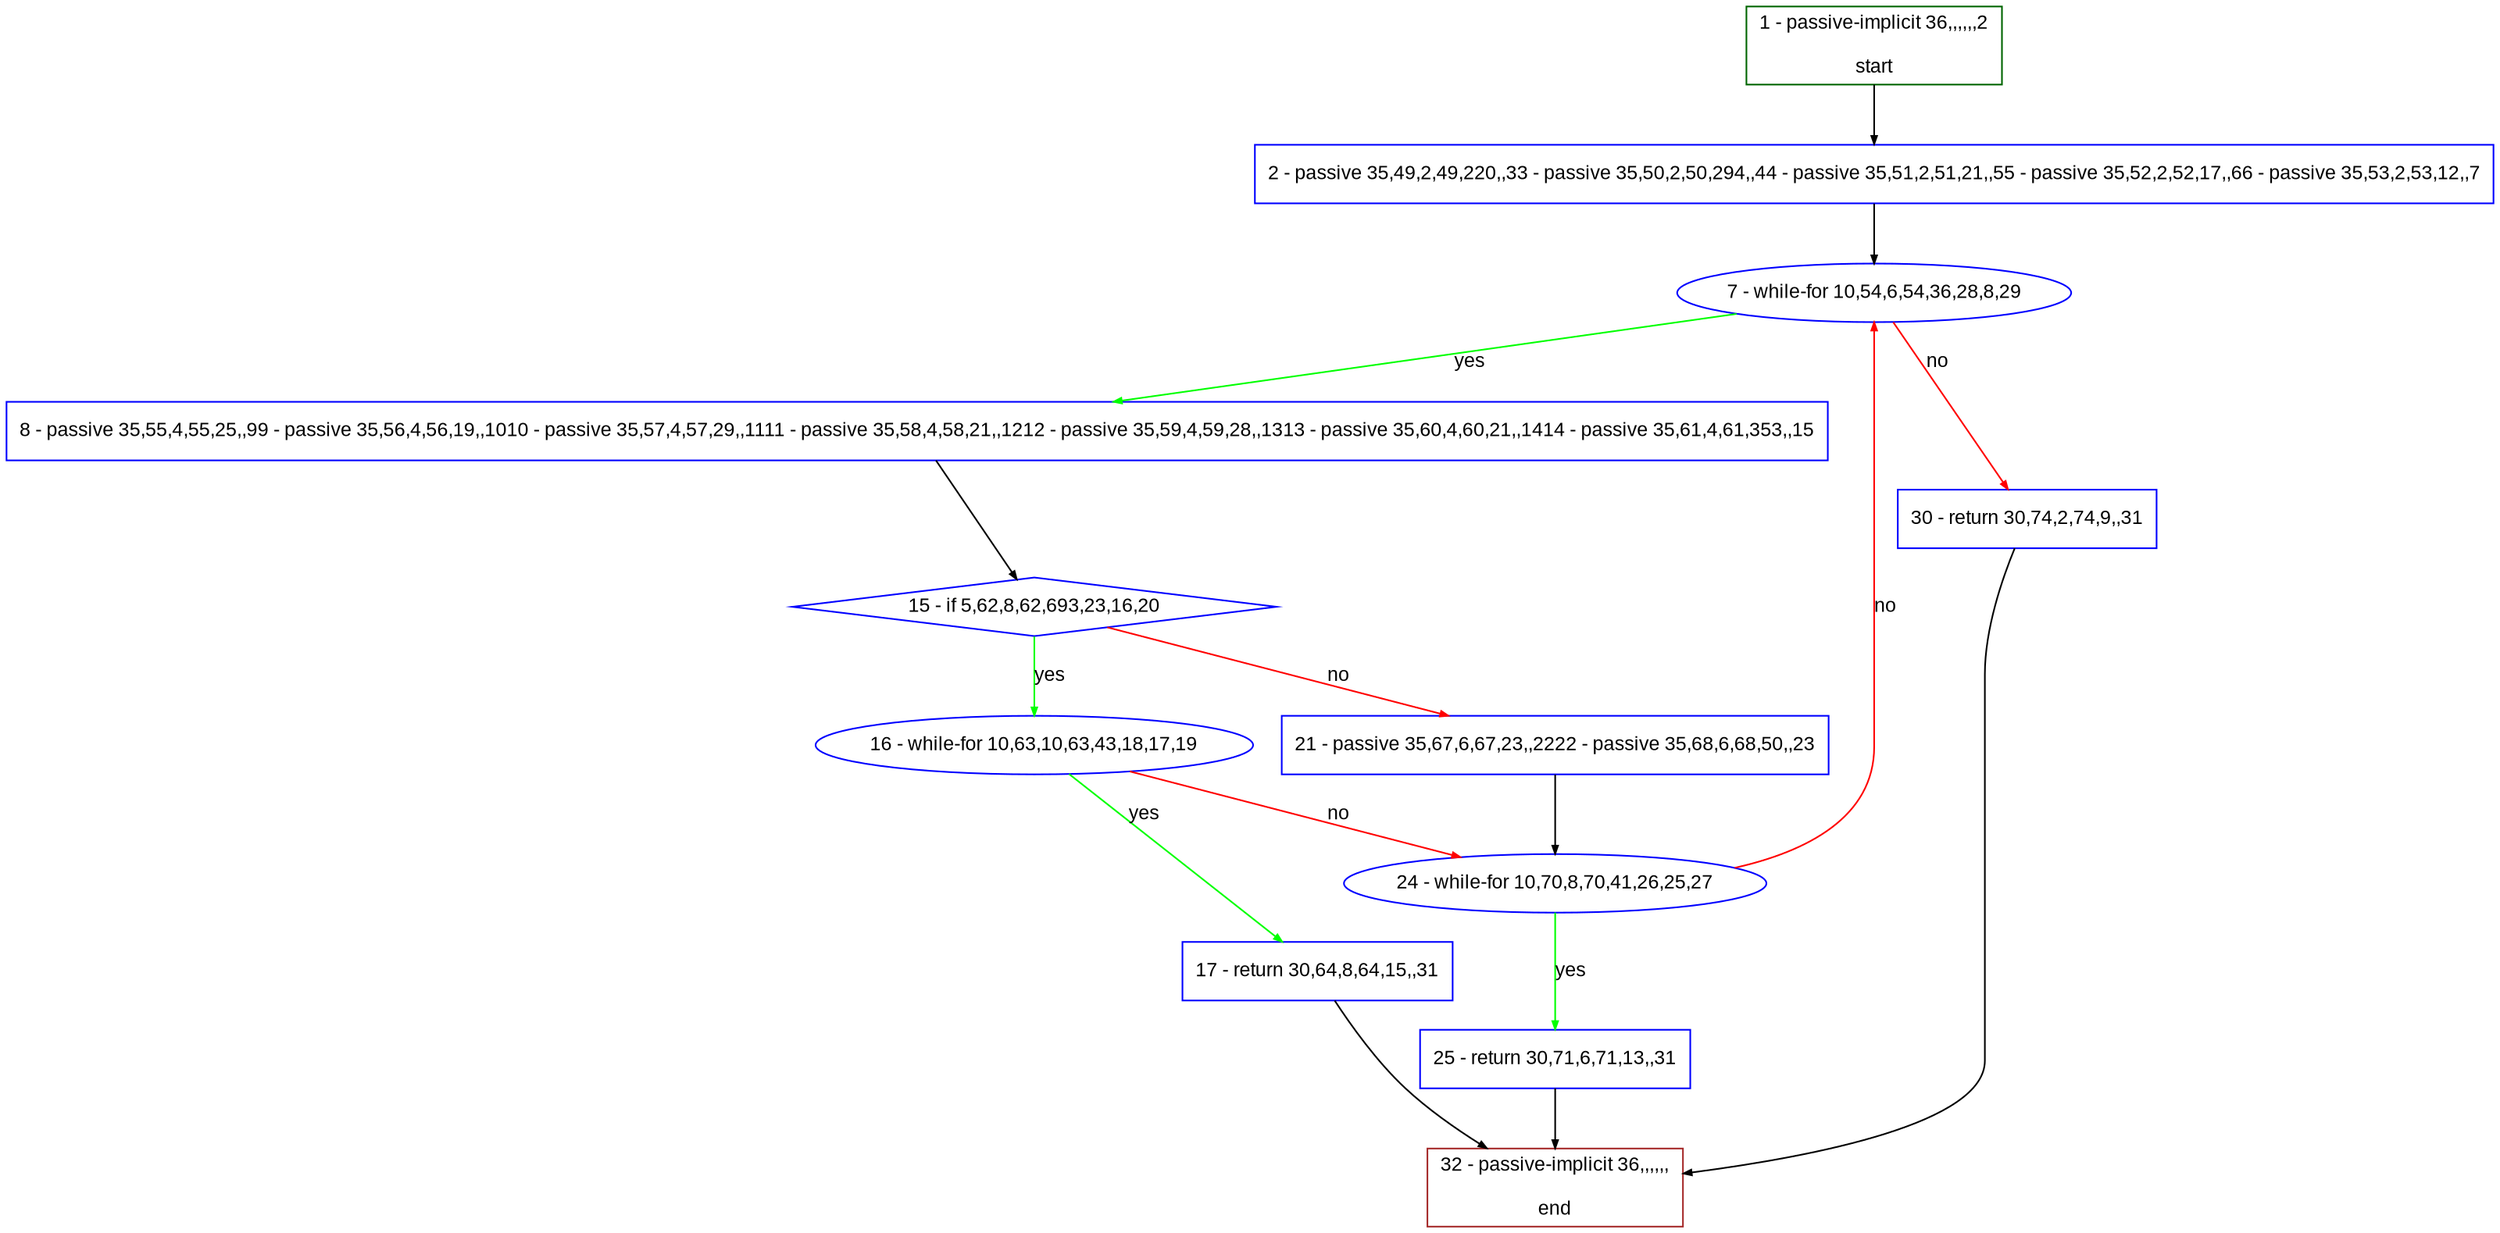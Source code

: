 digraph "" {
  graph [pack="true", label="", fontsize="12", packmode="clust", fontname="Arial", fillcolor="#FFFFCC", bgcolor="white", style="rounded,filled", compound="true"];
  node [node_initialized="no", label="", color="grey", fontsize="12", fillcolor="white", fontname="Arial", style="filled", shape="rectangle", compound="true", fixedsize="false"];
  edge [fontcolor="black", arrowhead="normal", arrowtail="none", arrowsize="0.5", ltail="", label="", color="black", fontsize="12", lhead="", fontname="Arial", dir="forward", compound="true"];
  __N1 [label="2 - passive 35,49,2,49,220,,33 - passive 35,50,2,50,294,,44 - passive 35,51,2,51,21,,55 - passive 35,52,2,52,17,,66 - passive 35,53,2,53,12,,7", color="#0000ff", fillcolor="#ffffff", style="filled", shape="box"];
  __N2 [label="1 - passive-implicit 36,,,,,,2\n\nstart", color="#006400", fillcolor="#ffffff", style="filled", shape="box"];
  __N3 [label="7 - while-for 10,54,6,54,36,28,8,29", color="#0000ff", fillcolor="#ffffff", style="filled", shape="oval"];
  __N4 [label="8 - passive 35,55,4,55,25,,99 - passive 35,56,4,56,19,,1010 - passive 35,57,4,57,29,,1111 - passive 35,58,4,58,21,,1212 - passive 35,59,4,59,28,,1313 - passive 35,60,4,60,21,,1414 - passive 35,61,4,61,353,,15", color="#0000ff", fillcolor="#ffffff", style="filled", shape="box"];
  __N5 [label="30 - return 30,74,2,74,9,,31", color="#0000ff", fillcolor="#ffffff", style="filled", shape="box"];
  __N6 [label="15 - if 5,62,8,62,693,23,16,20", color="#0000ff", fillcolor="#ffffff", style="filled", shape="diamond"];
  __N7 [label="16 - while-for 10,63,10,63,43,18,17,19", color="#0000ff", fillcolor="#ffffff", style="filled", shape="oval"];
  __N8 [label="21 - passive 35,67,6,67,23,,2222 - passive 35,68,6,68,50,,23", color="#0000ff", fillcolor="#ffffff", style="filled", shape="box"];
  __N9 [label="17 - return 30,64,8,64,15,,31", color="#0000ff", fillcolor="#ffffff", style="filled", shape="box"];
  __N10 [label="24 - while-for 10,70,8,70,41,26,25,27", color="#0000ff", fillcolor="#ffffff", style="filled", shape="oval"];
  __N11 [label="32 - passive-implicit 36,,,,,,\n\nend", color="#a52a2a", fillcolor="#ffffff", style="filled", shape="box"];
  __N12 [label="25 - return 30,71,6,71,13,,31", color="#0000ff", fillcolor="#ffffff", style="filled", shape="box"];
  __N2 -> __N1 [arrowhead="normal", arrowtail="none", color="#000000", label="", dir="forward"];
  __N1 -> __N3 [arrowhead="normal", arrowtail="none", color="#000000", label="", dir="forward"];
  __N3 -> __N4 [arrowhead="normal", arrowtail="none", color="#00ff00", label="yes", dir="forward"];
  __N3 -> __N5 [arrowhead="normal", arrowtail="none", color="#ff0000", label="no", dir="forward"];
  __N4 -> __N6 [arrowhead="normal", arrowtail="none", color="#000000", label="", dir="forward"];
  __N6 -> __N7 [arrowhead="normal", arrowtail="none", color="#00ff00", label="yes", dir="forward"];
  __N6 -> __N8 [arrowhead="normal", arrowtail="none", color="#ff0000", label="no", dir="forward"];
  __N7 -> __N9 [arrowhead="normal", arrowtail="none", color="#00ff00", label="yes", dir="forward"];
  __N7 -> __N10 [arrowhead="normal", arrowtail="none", color="#ff0000", label="no", dir="forward"];
  __N9 -> __N11 [arrowhead="normal", arrowtail="none", color="#000000", label="", dir="forward"];
  __N8 -> __N10 [arrowhead="normal", arrowtail="none", color="#000000", label="", dir="forward"];
  __N10 -> __N3 [arrowhead="normal", arrowtail="none", color="#ff0000", label="no", dir="forward"];
  __N10 -> __N12 [arrowhead="normal", arrowtail="none", color="#00ff00", label="yes", dir="forward"];
  __N12 -> __N11 [arrowhead="normal", arrowtail="none", color="#000000", label="", dir="forward"];
  __N5 -> __N11 [arrowhead="normal", arrowtail="none", color="#000000", label="", dir="forward"];
}
